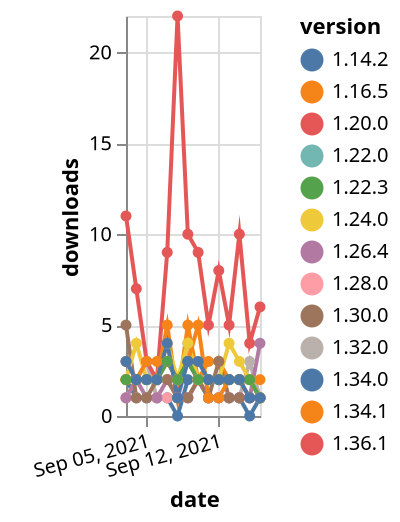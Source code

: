 {"$schema": "https://vega.github.io/schema/vega-lite/v5.json", "description": "A simple bar chart with embedded data.", "data": {"values": [{"date": "2021-09-03", "total": 1059, "delta": 2, "version": "1.34.0"}, {"date": "2021-09-04", "total": 1060, "delta": 1, "version": "1.34.0"}, {"date": "2021-09-05", "total": 1061, "delta": 1, "version": "1.34.0"}, {"date": "2021-09-06", "total": 1062, "delta": 1, "version": "1.34.0"}, {"date": "2021-09-07", "total": 1063, "delta": 1, "version": "1.34.0"}, {"date": "2021-09-08", "total": 1063, "delta": 0, "version": "1.34.0"}, {"date": "2021-09-09", "total": 1065, "delta": 2, "version": "1.34.0"}, {"date": "2021-09-10", "total": 1067, "delta": 2, "version": "1.34.0"}, {"date": "2021-09-11", "total": 1068, "delta": 1, "version": "1.34.0"}, {"date": "2021-09-12", "total": 1069, "delta": 1, "version": "1.34.0"}, {"date": "2021-09-13", "total": 1070, "delta": 1, "version": "1.34.0"}, {"date": "2021-09-14", "total": 1071, "delta": 1, "version": "1.34.0"}, {"date": "2021-09-15", "total": 1071, "delta": 0, "version": "1.34.0"}, {"date": "2021-09-16", "total": 1072, "delta": 1, "version": "1.34.0"}, {"date": "2021-09-03", "total": 623, "delta": 1, "version": "1.32.0"}, {"date": "2021-09-04", "total": 625, "delta": 2, "version": "1.32.0"}, {"date": "2021-09-05", "total": 628, "delta": 3, "version": "1.32.0"}, {"date": "2021-09-06", "total": 629, "delta": 1, "version": "1.32.0"}, {"date": "2021-09-07", "total": 630, "delta": 1, "version": "1.32.0"}, {"date": "2021-09-08", "total": 631, "delta": 1, "version": "1.32.0"}, {"date": "2021-09-09", "total": 635, "delta": 4, "version": "1.32.0"}, {"date": "2021-09-10", "total": 637, "delta": 2, "version": "1.32.0"}, {"date": "2021-09-11", "total": 638, "delta": 1, "version": "1.32.0"}, {"date": "2021-09-12", "total": 639, "delta": 1, "version": "1.32.0"}, {"date": "2021-09-13", "total": 640, "delta": 1, "version": "1.32.0"}, {"date": "2021-09-14", "total": 641, "delta": 1, "version": "1.32.0"}, {"date": "2021-09-15", "total": 644, "delta": 3, "version": "1.32.0"}, {"date": "2021-09-16", "total": 645, "delta": 1, "version": "1.32.0"}, {"date": "2021-09-03", "total": 3492, "delta": 2, "version": "1.22.0"}, {"date": "2021-09-04", "total": 3494, "delta": 2, "version": "1.22.0"}, {"date": "2021-09-05", "total": 3496, "delta": 2, "version": "1.22.0"}, {"date": "2021-09-06", "total": 3498, "delta": 2, "version": "1.22.0"}, {"date": "2021-09-07", "total": 3501, "delta": 3, "version": "1.22.0"}, {"date": "2021-09-08", "total": 3503, "delta": 2, "version": "1.22.0"}, {"date": "2021-09-09", "total": 3506, "delta": 3, "version": "1.22.0"}, {"date": "2021-09-10", "total": 3508, "delta": 2, "version": "1.22.0"}, {"date": "2021-09-11", "total": 3510, "delta": 2, "version": "1.22.0"}, {"date": "2021-09-12", "total": 3512, "delta": 2, "version": "1.22.0"}, {"date": "2021-09-13", "total": 3514, "delta": 2, "version": "1.22.0"}, {"date": "2021-09-14", "total": 3516, "delta": 2, "version": "1.22.0"}, {"date": "2021-09-15", "total": 3518, "delta": 2, "version": "1.22.0"}, {"date": "2021-09-16", "total": 3519, "delta": 1, "version": "1.22.0"}, {"date": "2021-09-03", "total": 699, "delta": 1, "version": "1.28.0"}, {"date": "2021-09-04", "total": 700, "delta": 1, "version": "1.28.0"}, {"date": "2021-09-05", "total": 701, "delta": 1, "version": "1.28.0"}, {"date": "2021-09-06", "total": 702, "delta": 1, "version": "1.28.0"}, {"date": "2021-09-07", "total": 703, "delta": 1, "version": "1.28.0"}, {"date": "2021-09-08", "total": 704, "delta": 1, "version": "1.28.0"}, {"date": "2021-09-09", "total": 705, "delta": 1, "version": "1.28.0"}, {"date": "2021-09-10", "total": 707, "delta": 2, "version": "1.28.0"}, {"date": "2021-09-11", "total": 708, "delta": 1, "version": "1.28.0"}, {"date": "2021-09-12", "total": 709, "delta": 1, "version": "1.28.0"}, {"date": "2021-09-13", "total": 710, "delta": 1, "version": "1.28.0"}, {"date": "2021-09-14", "total": 711, "delta": 1, "version": "1.28.0"}, {"date": "2021-09-15", "total": 712, "delta": 1, "version": "1.28.0"}, {"date": "2021-09-16", "total": 713, "delta": 1, "version": "1.28.0"}, {"date": "2021-09-03", "total": 413, "delta": 11, "version": "1.36.1"}, {"date": "2021-09-04", "total": 420, "delta": 7, "version": "1.36.1"}, {"date": "2021-09-05", "total": 423, "delta": 3, "version": "1.36.1"}, {"date": "2021-09-06", "total": 425, "delta": 2, "version": "1.36.1"}, {"date": "2021-09-07", "total": 434, "delta": 9, "version": "1.36.1"}, {"date": "2021-09-08", "total": 456, "delta": 22, "version": "1.36.1"}, {"date": "2021-09-09", "total": 466, "delta": 10, "version": "1.36.1"}, {"date": "2021-09-10", "total": 475, "delta": 9, "version": "1.36.1"}, {"date": "2021-09-11", "total": 480, "delta": 5, "version": "1.36.1"}, {"date": "2021-09-12", "total": 488, "delta": 8, "version": "1.36.1"}, {"date": "2021-09-13", "total": 493, "delta": 5, "version": "1.36.1"}, {"date": "2021-09-14", "total": 503, "delta": 10, "version": "1.36.1"}, {"date": "2021-09-15", "total": 507, "delta": 4, "version": "1.36.1"}, {"date": "2021-09-16", "total": 513, "delta": 6, "version": "1.36.1"}, {"date": "2021-09-03", "total": 2751, "delta": 3, "version": "1.20.0"}, {"date": "2021-09-04", "total": 2753, "delta": 2, "version": "1.20.0"}, {"date": "2021-09-05", "total": 2755, "delta": 2, "version": "1.20.0"}, {"date": "2021-09-06", "total": 2757, "delta": 2, "version": "1.20.0"}, {"date": "2021-09-07", "total": 2760, "delta": 3, "version": "1.20.0"}, {"date": "2021-09-08", "total": 2762, "delta": 2, "version": "1.20.0"}, {"date": "2021-09-09", "total": 2765, "delta": 3, "version": "1.20.0"}, {"date": "2021-09-10", "total": 2767, "delta": 2, "version": "1.20.0"}, {"date": "2021-09-11", "total": 2769, "delta": 2, "version": "1.20.0"}, {"date": "2021-09-12", "total": 2771, "delta": 2, "version": "1.20.0"}, {"date": "2021-09-13", "total": 2773, "delta": 2, "version": "1.20.0"}, {"date": "2021-09-14", "total": 2775, "delta": 2, "version": "1.20.0"}, {"date": "2021-09-15", "total": 2777, "delta": 2, "version": "1.20.0"}, {"date": "2021-09-16", "total": 2778, "delta": 1, "version": "1.20.0"}, {"date": "2021-09-03", "total": 5075, "delta": 2, "version": "1.16.5"}, {"date": "2021-09-04", "total": 5077, "delta": 2, "version": "1.16.5"}, {"date": "2021-09-05", "total": 5079, "delta": 2, "version": "1.16.5"}, {"date": "2021-09-06", "total": 5081, "delta": 2, "version": "1.16.5"}, {"date": "2021-09-07", "total": 5086, "delta": 5, "version": "1.16.5"}, {"date": "2021-09-08", "total": 5087, "delta": 1, "version": "1.16.5"}, {"date": "2021-09-09", "total": 5092, "delta": 5, "version": "1.16.5"}, {"date": "2021-09-10", "total": 5094, "delta": 2, "version": "1.16.5"}, {"date": "2021-09-11", "total": 5097, "delta": 3, "version": "1.16.5"}, {"date": "2021-09-12", "total": 5100, "delta": 3, "version": "1.16.5"}, {"date": "2021-09-13", "total": 5102, "delta": 2, "version": "1.16.5"}, {"date": "2021-09-14", "total": 5104, "delta": 2, "version": "1.16.5"}, {"date": "2021-09-15", "total": 5105, "delta": 1, "version": "1.16.5"}, {"date": "2021-09-16", "total": 5106, "delta": 1, "version": "1.16.5"}, {"date": "2021-09-03", "total": 1189, "delta": 1, "version": "1.26.4"}, {"date": "2021-09-04", "total": 1191, "delta": 2, "version": "1.26.4"}, {"date": "2021-09-05", "total": 1192, "delta": 1, "version": "1.26.4"}, {"date": "2021-09-06", "total": 1193, "delta": 1, "version": "1.26.4"}, {"date": "2021-09-07", "total": 1195, "delta": 2, "version": "1.26.4"}, {"date": "2021-09-08", "total": 1196, "delta": 1, "version": "1.26.4"}, {"date": "2021-09-09", "total": 1197, "delta": 1, "version": "1.26.4"}, {"date": "2021-09-10", "total": 1199, "delta": 2, "version": "1.26.4"}, {"date": "2021-09-11", "total": 1200, "delta": 1, "version": "1.26.4"}, {"date": "2021-09-12", "total": 1201, "delta": 1, "version": "1.26.4"}, {"date": "2021-09-13", "total": 1202, "delta": 1, "version": "1.26.4"}, {"date": "2021-09-14", "total": 1203, "delta": 1, "version": "1.26.4"}, {"date": "2021-09-15", "total": 1204, "delta": 1, "version": "1.26.4"}, {"date": "2021-09-16", "total": 1208, "delta": 4, "version": "1.26.4"}, {"date": "2021-09-03", "total": 1973, "delta": 5, "version": "1.30.0"}, {"date": "2021-09-04", "total": 1974, "delta": 1, "version": "1.30.0"}, {"date": "2021-09-05", "total": 1975, "delta": 1, "version": "1.30.0"}, {"date": "2021-09-06", "total": 1977, "delta": 2, "version": "1.30.0"}, {"date": "2021-09-07", "total": 1979, "delta": 2, "version": "1.30.0"}, {"date": "2021-09-08", "total": 1980, "delta": 1, "version": "1.30.0"}, {"date": "2021-09-09", "total": 1981, "delta": 1, "version": "1.30.0"}, {"date": "2021-09-10", "total": 1983, "delta": 2, "version": "1.30.0"}, {"date": "2021-09-11", "total": 1984, "delta": 1, "version": "1.30.0"}, {"date": "2021-09-12", "total": 1987, "delta": 3, "version": "1.30.0"}, {"date": "2021-09-13", "total": 1988, "delta": 1, "version": "1.30.0"}, {"date": "2021-09-14", "total": 1989, "delta": 1, "version": "1.30.0"}, {"date": "2021-09-15", "total": 1990, "delta": 1, "version": "1.30.0"}, {"date": "2021-09-16", "total": 1991, "delta": 1, "version": "1.30.0"}, {"date": "2021-09-03", "total": 9159, "delta": 2, "version": "1.24.0"}, {"date": "2021-09-04", "total": 9163, "delta": 4, "version": "1.24.0"}, {"date": "2021-09-05", "total": 9165, "delta": 2, "version": "1.24.0"}, {"date": "2021-09-06", "total": 9167, "delta": 2, "version": "1.24.0"}, {"date": "2021-09-07", "total": 9171, "delta": 4, "version": "1.24.0"}, {"date": "2021-09-08", "total": 9173, "delta": 2, "version": "1.24.0"}, {"date": "2021-09-09", "total": 9177, "delta": 4, "version": "1.24.0"}, {"date": "2021-09-10", "total": 9179, "delta": 2, "version": "1.24.0"}, {"date": "2021-09-11", "total": 9181, "delta": 2, "version": "1.24.0"}, {"date": "2021-09-12", "total": 9183, "delta": 2, "version": "1.24.0"}, {"date": "2021-09-13", "total": 9187, "delta": 4, "version": "1.24.0"}, {"date": "2021-09-14", "total": 9190, "delta": 3, "version": "1.24.0"}, {"date": "2021-09-15", "total": 9192, "delta": 2, "version": "1.24.0"}, {"date": "2021-09-16", "total": 9193, "delta": 1, "version": "1.24.0"}, {"date": "2021-09-03", "total": 607, "delta": 2, "version": "1.34.1"}, {"date": "2021-09-04", "total": 609, "delta": 2, "version": "1.34.1"}, {"date": "2021-09-05", "total": 612, "delta": 3, "version": "1.34.1"}, {"date": "2021-09-06", "total": 615, "delta": 3, "version": "1.34.1"}, {"date": "2021-09-07", "total": 618, "delta": 3, "version": "1.34.1"}, {"date": "2021-09-08", "total": 620, "delta": 2, "version": "1.34.1"}, {"date": "2021-09-09", "total": 623, "delta": 3, "version": "1.34.1"}, {"date": "2021-09-10", "total": 628, "delta": 5, "version": "1.34.1"}, {"date": "2021-09-11", "total": 629, "delta": 1, "version": "1.34.1"}, {"date": "2021-09-12", "total": 630, "delta": 1, "version": "1.34.1"}, {"date": "2021-09-13", "total": 632, "delta": 2, "version": "1.34.1"}, {"date": "2021-09-14", "total": 634, "delta": 2, "version": "1.34.1"}, {"date": "2021-09-15", "total": 636, "delta": 2, "version": "1.34.1"}, {"date": "2021-09-16", "total": 638, "delta": 2, "version": "1.34.1"}, {"date": "2021-09-03", "total": 3432, "delta": 2, "version": "1.22.3"}, {"date": "2021-09-04", "total": 3434, "delta": 2, "version": "1.22.3"}, {"date": "2021-09-05", "total": 3436, "delta": 2, "version": "1.22.3"}, {"date": "2021-09-06", "total": 3438, "delta": 2, "version": "1.22.3"}, {"date": "2021-09-07", "total": 3441, "delta": 3, "version": "1.22.3"}, {"date": "2021-09-08", "total": 3443, "delta": 2, "version": "1.22.3"}, {"date": "2021-09-09", "total": 3446, "delta": 3, "version": "1.22.3"}, {"date": "2021-09-10", "total": 3448, "delta": 2, "version": "1.22.3"}, {"date": "2021-09-11", "total": 3450, "delta": 2, "version": "1.22.3"}, {"date": "2021-09-12", "total": 3452, "delta": 2, "version": "1.22.3"}, {"date": "2021-09-13", "total": 3454, "delta": 2, "version": "1.22.3"}, {"date": "2021-09-14", "total": 3456, "delta": 2, "version": "1.22.3"}, {"date": "2021-09-15", "total": 3458, "delta": 2, "version": "1.22.3"}, {"date": "2021-09-16", "total": 3459, "delta": 1, "version": "1.22.3"}, {"date": "2021-09-03", "total": 2987, "delta": 3, "version": "1.14.2"}, {"date": "2021-09-04", "total": 2989, "delta": 2, "version": "1.14.2"}, {"date": "2021-09-05", "total": 2991, "delta": 2, "version": "1.14.2"}, {"date": "2021-09-06", "total": 2993, "delta": 2, "version": "1.14.2"}, {"date": "2021-09-07", "total": 2997, "delta": 4, "version": "1.14.2"}, {"date": "2021-09-08", "total": 2998, "delta": 1, "version": "1.14.2"}, {"date": "2021-09-09", "total": 3001, "delta": 3, "version": "1.14.2"}, {"date": "2021-09-10", "total": 3004, "delta": 3, "version": "1.14.2"}, {"date": "2021-09-11", "total": 3006, "delta": 2, "version": "1.14.2"}, {"date": "2021-09-12", "total": 3008, "delta": 2, "version": "1.14.2"}, {"date": "2021-09-13", "total": 3010, "delta": 2, "version": "1.14.2"}, {"date": "2021-09-14", "total": 3012, "delta": 2, "version": "1.14.2"}, {"date": "2021-09-15", "total": 3013, "delta": 1, "version": "1.14.2"}, {"date": "2021-09-16", "total": 3014, "delta": 1, "version": "1.14.2"}]}, "width": "container", "mark": {"type": "line", "point": {"filled": true}}, "encoding": {"x": {"field": "date", "type": "temporal", "timeUnit": "yearmonthdate", "title": "date", "axis": {"labelAngle": -15}}, "y": {"field": "delta", "type": "quantitative", "title": "downloads"}, "color": {"field": "version", "type": "nominal"}, "tooltip": {"field": "delta"}}}